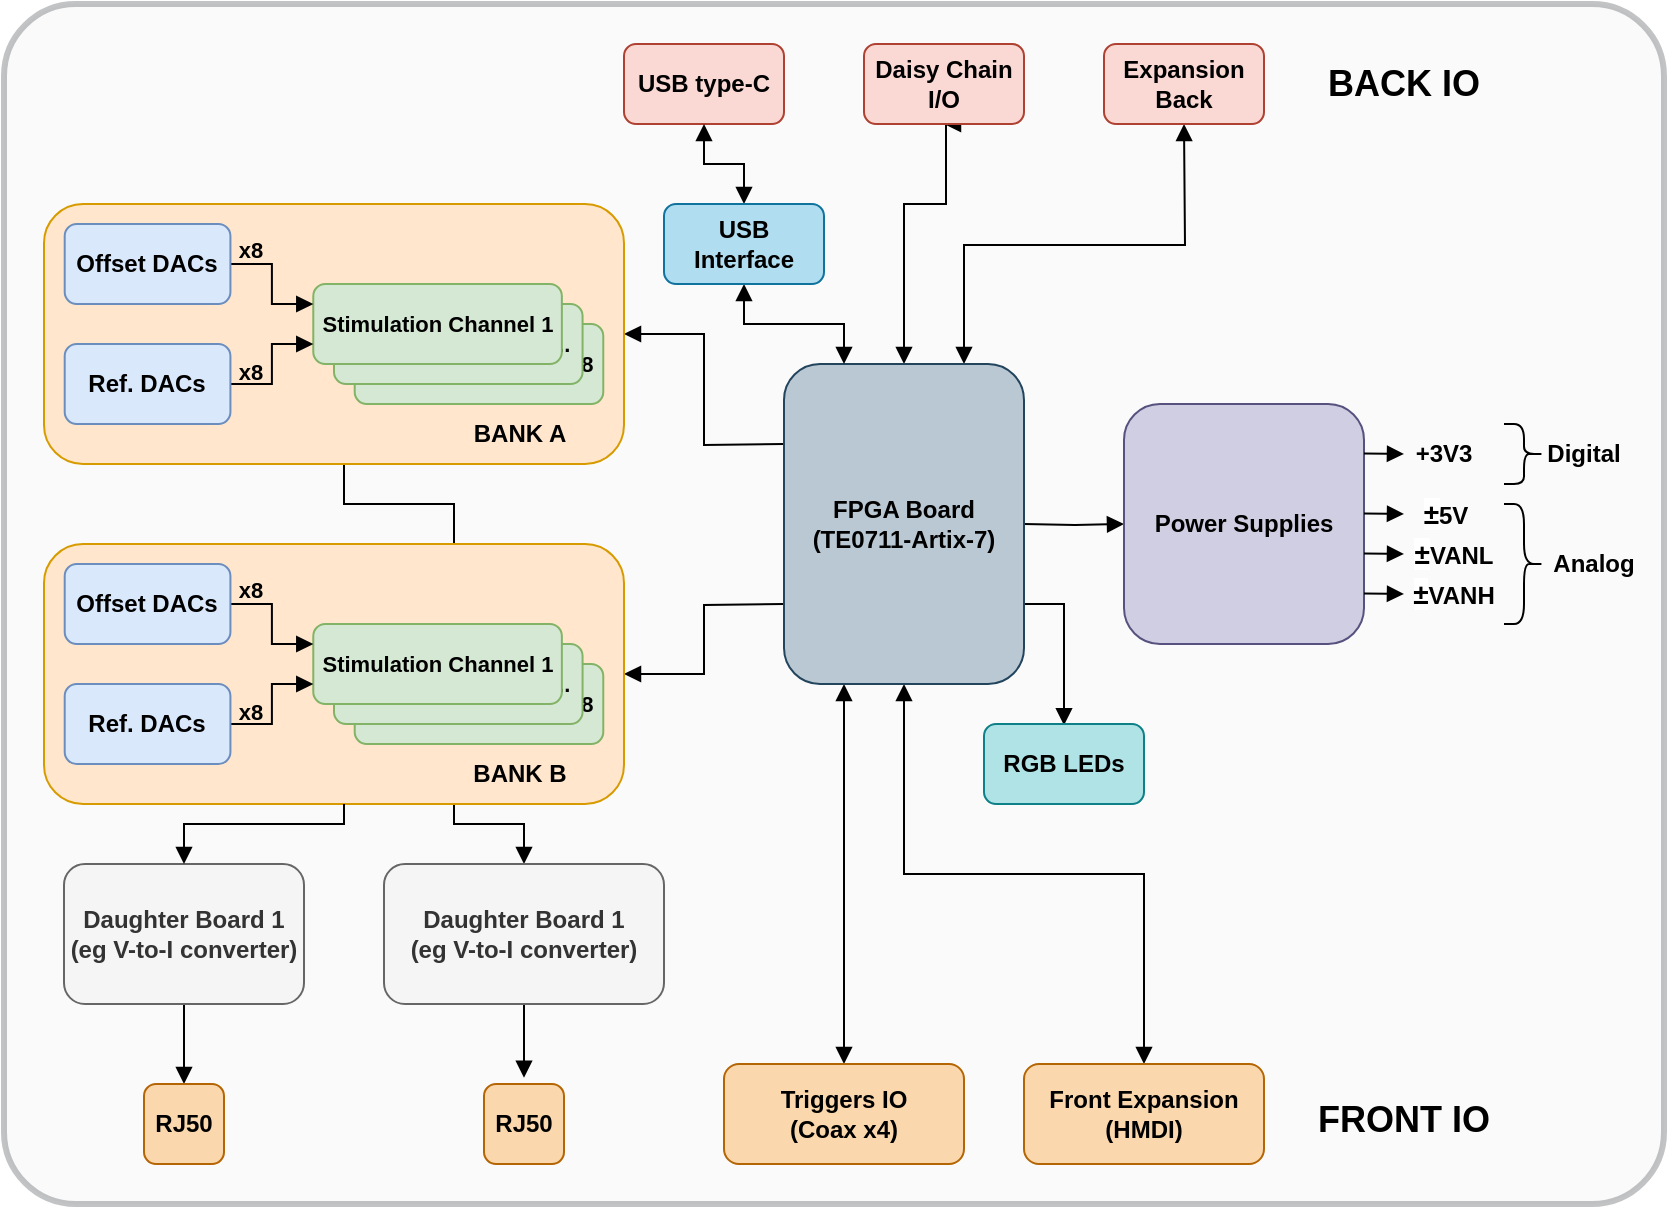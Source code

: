 <mxfile version="24.5.3" type="device" pages="5">
  <diagram name="main" id="MPC9-Ldg5Cd0byUVH7-v">
    <mxGraphModel dx="1340" dy="876" grid="0" gridSize="10" guides="1" tooltips="1" connect="1" arrows="1" fold="1" page="1" pageScale="1" pageWidth="1169" pageHeight="1654" math="0" shadow="0">
      <root>
        <mxCell id="0" />
        <mxCell id="1" parent="0" />
        <mxCell id="_FqJr858rzNhprBOu2zm-37" value="" style="rounded=1;whiteSpace=wrap;html=1;arcSize=6;strokeWidth=3;fillColor=#eeeeee;strokeColor=#36393d;opacity=30;" vertex="1" parent="1">
          <mxGeometry x="50" y="180" width="830" height="600" as="geometry" />
        </mxCell>
        <mxCell id="_FqJr858rzNhprBOu2zm-4" style="edgeStyle=orthogonalEdgeStyle;rounded=0;orthogonalLoop=1;jettySize=auto;html=1;entryX=0.5;entryY=0;entryDx=0;entryDy=0;endArrow=block;endFill=1;fontStyle=1" edge="1" parent="1" source="Rsaf6nxSCyi9oci43reU-13" target="Rsaf6nxSCyi9oci43reU-32">
          <mxGeometry relative="1" as="geometry">
            <Array as="points">
              <mxPoint x="220" y="430" />
              <mxPoint x="275" y="430" />
              <mxPoint x="275" y="590" />
              <mxPoint x="310" y="590" />
            </Array>
          </mxGeometry>
        </mxCell>
        <mxCell id="_FqJr858rzNhprBOu2zm-10" style="edgeStyle=orthogonalEdgeStyle;rounded=0;orthogonalLoop=1;jettySize=auto;html=1;exitX=0;exitY=0.25;exitDx=0;exitDy=0;entryX=1;entryY=0.5;entryDx=0;entryDy=0;endArrow=block;endFill=1;fontStyle=1" edge="1" parent="1" target="Rsaf6nxSCyi9oci43reU-13">
          <mxGeometry relative="1" as="geometry">
            <mxPoint x="440" y="400" as="sourcePoint" />
          </mxGeometry>
        </mxCell>
        <mxCell id="_FqJr858rzNhprBOu2zm-11" style="edgeStyle=orthogonalEdgeStyle;rounded=0;orthogonalLoop=1;jettySize=auto;html=1;exitX=0;exitY=0.75;exitDx=0;exitDy=0;entryX=1;entryY=0.5;entryDx=0;entryDy=0;endArrow=block;endFill=1;fontStyle=1" edge="1" parent="1" target="Rsaf6nxSCyi9oci43reU-20">
          <mxGeometry relative="1" as="geometry">
            <mxPoint x="440" y="480" as="sourcePoint" />
          </mxGeometry>
        </mxCell>
        <mxCell id="_FqJr858rzNhprBOu2zm-14" style="edgeStyle=orthogonalEdgeStyle;rounded=0;orthogonalLoop=1;jettySize=auto;html=1;endArrow=block;endFill=1;fontStyle=1" edge="1" parent="1" target="rVnvt82ckGpDK3CHVQux-3">
          <mxGeometry relative="1" as="geometry">
            <mxPoint x="560" y="440" as="sourcePoint" />
          </mxGeometry>
        </mxCell>
        <mxCell id="rVnvt82ckGpDK3CHVQux-3" value="Power Supplies" style="rounded=1;whiteSpace=wrap;html=1;fontStyle=1;fillColor=#d0cee2;strokeColor=#56517e;" vertex="1" parent="1">
          <mxGeometry x="610" y="380" width="120" height="120" as="geometry" />
        </mxCell>
        <mxCell id="rVnvt82ckGpDK3CHVQux-44" value="FRONT IO" style="text;html=1;align=center;verticalAlign=middle;whiteSpace=wrap;rounded=0;fontStyle=1;fontSize=18;" vertex="1" parent="1">
          <mxGeometry x="680" y="722.52" width="140" height="30" as="geometry" />
        </mxCell>
        <mxCell id="rVnvt82ckGpDK3CHVQux-53" value="BACK IO" style="text;html=1;align=center;verticalAlign=middle;whiteSpace=wrap;rounded=0;fontStyle=1;fontSize=18;" vertex="1" parent="1">
          <mxGeometry x="680" y="205" width="140" height="30" as="geometry" />
        </mxCell>
        <mxCell id="_FqJr858rzNhprBOu2zm-15" style="edgeStyle=orthogonalEdgeStyle;rounded=0;orthogonalLoop=1;jettySize=auto;html=1;entryX=1;entryY=0.75;entryDx=0;entryDy=0;endArrow=none;endFill=0;startArrow=block;startFill=1;fontStyle=1" edge="1" parent="1">
          <mxGeometry relative="1" as="geometry">
            <mxPoint x="580.0" y="540.63" as="sourcePoint" />
            <mxPoint x="560" y="480" as="targetPoint" />
            <Array as="points">
              <mxPoint x="580" y="480" />
            </Array>
          </mxGeometry>
        </mxCell>
        <mxCell id="Rsaf6nxSCyi9oci43reU-18" value="" style="group;fontStyle=1" vertex="1" connectable="0" parent="1">
          <mxGeometry x="70" y="280" width="290" height="130" as="geometry" />
        </mxCell>
        <mxCell id="Rsaf6nxSCyi9oci43reU-13" value="" style="rounded=1;whiteSpace=wrap;html=1;fillColor=#ffe6cc;strokeColor=#d79b00;fontStyle=1" vertex="1" parent="Rsaf6nxSCyi9oci43reU-18">
          <mxGeometry width="290" height="130" as="geometry" />
        </mxCell>
        <mxCell id="Rsaf6nxSCyi9oci43reU-3" value="Stimulation Channel 8" style="rounded=1;whiteSpace=wrap;html=1;fillColor=#d5e8d4;strokeColor=#82b366;fontStyle=1;fontSize=11;" vertex="1" parent="Rsaf6nxSCyi9oci43reU-18">
          <mxGeometry x="155.357" y="60" width="124.286" height="40" as="geometry" />
        </mxCell>
        <mxCell id="Rsaf6nxSCyi9oci43reU-2" value="Stimulation Chann. ..." style="rounded=1;whiteSpace=wrap;html=1;fillColor=#d5e8d4;strokeColor=#82b366;fontStyle=1;fontSize=11;" vertex="1" parent="Rsaf6nxSCyi9oci43reU-18">
          <mxGeometry x="145" y="50" width="124.286" height="40" as="geometry" />
        </mxCell>
        <mxCell id="rVnvt82ckGpDK3CHVQux-42" value="BANK A" style="text;html=1;align=center;verticalAlign=middle;whiteSpace=wrap;rounded=0;fontStyle=1" vertex="1" parent="Rsaf6nxSCyi9oci43reU-18">
          <mxGeometry x="207.143" y="100" width="62.143" height="30" as="geometry" />
        </mxCell>
        <mxCell id="Rsaf6nxSCyi9oci43reU-1" value="Stimulation Channel 1" style="rounded=1;whiteSpace=wrap;html=1;fillColor=#d5e8d4;strokeColor=#82b366;fontStyle=1;fontSize=11;" vertex="1" parent="Rsaf6nxSCyi9oci43reU-18">
          <mxGeometry x="134.643" y="40" width="124.286" height="40" as="geometry" />
        </mxCell>
        <mxCell id="Rsaf6nxSCyi9oci43reU-9" style="edgeStyle=orthogonalEdgeStyle;rounded=0;orthogonalLoop=1;jettySize=auto;html=1;entryX=0;entryY=0.25;entryDx=0;entryDy=0;endArrow=block;endFill=1;fontStyle=1" edge="1" parent="Rsaf6nxSCyi9oci43reU-18" source="Rsaf6nxSCyi9oci43reU-7" target="Rsaf6nxSCyi9oci43reU-1">
          <mxGeometry relative="1" as="geometry" />
        </mxCell>
        <mxCell id="Rsaf6nxSCyi9oci43reU-11" value="x8" style="edgeLabel;html=1;align=center;verticalAlign=middle;resizable=0;points=[];labelBackgroundColor=none;fontStyle=1" vertex="1" connectable="0" parent="Rsaf6nxSCyi9oci43reU-9">
          <mxGeometry x="-0.69" relative="1" as="geometry">
            <mxPoint y="-7" as="offset" />
          </mxGeometry>
        </mxCell>
        <mxCell id="Rsaf6nxSCyi9oci43reU-7" value="Offset DACs" style="rounded=1;whiteSpace=wrap;html=1;fillColor=#dae8fc;strokeColor=#6c8ebf;fontStyle=1" vertex="1" parent="Rsaf6nxSCyi9oci43reU-18">
          <mxGeometry x="10.357" y="10" width="82.857" height="40" as="geometry" />
        </mxCell>
        <mxCell id="Rsaf6nxSCyi9oci43reU-10" style="edgeStyle=orthogonalEdgeStyle;rounded=0;orthogonalLoop=1;jettySize=auto;html=1;entryX=0;entryY=0.75;entryDx=0;entryDy=0;endArrow=block;endFill=1;fontStyle=1" edge="1" parent="Rsaf6nxSCyi9oci43reU-18" source="Rsaf6nxSCyi9oci43reU-8" target="Rsaf6nxSCyi9oci43reU-1">
          <mxGeometry relative="1" as="geometry" />
        </mxCell>
        <mxCell id="Rsaf6nxSCyi9oci43reU-12" value="x8" style="edgeLabel;html=1;align=center;verticalAlign=middle;resizable=0;points=[];labelBackgroundColor=none;fontStyle=1" vertex="1" connectable="0" parent="Rsaf6nxSCyi9oci43reU-10">
          <mxGeometry x="-0.627" y="1" relative="1" as="geometry">
            <mxPoint x="-2" y="-5" as="offset" />
          </mxGeometry>
        </mxCell>
        <mxCell id="Rsaf6nxSCyi9oci43reU-8" value="Ref. DACs" style="rounded=1;whiteSpace=wrap;html=1;fillColor=#dae8fc;strokeColor=#6c8ebf;fontStyle=1" vertex="1" parent="Rsaf6nxSCyi9oci43reU-18">
          <mxGeometry x="10.357" y="70" width="82.857" height="40" as="geometry" />
        </mxCell>
        <mxCell id="Rsaf6nxSCyi9oci43reU-19" value="" style="group;fontStyle=1" vertex="1" connectable="0" parent="1">
          <mxGeometry x="70" y="450" width="290" height="130" as="geometry" />
        </mxCell>
        <mxCell id="Rsaf6nxSCyi9oci43reU-20" value="" style="rounded=1;whiteSpace=wrap;html=1;fillColor=#ffe6cc;strokeColor=#d79b00;fontStyle=1" vertex="1" parent="Rsaf6nxSCyi9oci43reU-19">
          <mxGeometry width="290" height="130" as="geometry" />
        </mxCell>
        <mxCell id="Rsaf6nxSCyi9oci43reU-21" value="Stimulation Channel 8" style="rounded=1;whiteSpace=wrap;html=1;fillColor=#d5e8d4;strokeColor=#82b366;fontStyle=1;fontSize=11;" vertex="1" parent="Rsaf6nxSCyi9oci43reU-19">
          <mxGeometry x="155.357" y="60" width="124.286" height="40" as="geometry" />
        </mxCell>
        <mxCell id="Rsaf6nxSCyi9oci43reU-22" value="Stimulation Chann. ..." style="rounded=1;whiteSpace=wrap;html=1;fillColor=#d5e8d4;strokeColor=#82b366;fontStyle=1;fontSize=11;" vertex="1" parent="Rsaf6nxSCyi9oci43reU-19">
          <mxGeometry x="145" y="50" width="124.286" height="40" as="geometry" />
        </mxCell>
        <mxCell id="Rsaf6nxSCyi9oci43reU-23" value="BANK B" style="text;html=1;align=center;verticalAlign=middle;whiteSpace=wrap;rounded=0;fontStyle=1" vertex="1" parent="Rsaf6nxSCyi9oci43reU-19">
          <mxGeometry x="207.143" y="100" width="62.143" height="30" as="geometry" />
        </mxCell>
        <mxCell id="Rsaf6nxSCyi9oci43reU-24" value="Stimulation Channel 1" style="rounded=1;whiteSpace=wrap;html=1;fillColor=#d5e8d4;strokeColor=#82b366;fontStyle=1;fontSize=11;" vertex="1" parent="Rsaf6nxSCyi9oci43reU-19">
          <mxGeometry x="134.643" y="40" width="124.286" height="40" as="geometry" />
        </mxCell>
        <mxCell id="Rsaf6nxSCyi9oci43reU-25" style="edgeStyle=orthogonalEdgeStyle;rounded=0;orthogonalLoop=1;jettySize=auto;html=1;entryX=0;entryY=0.25;entryDx=0;entryDy=0;endArrow=block;endFill=1;fontStyle=1" edge="1" parent="Rsaf6nxSCyi9oci43reU-19" source="Rsaf6nxSCyi9oci43reU-27" target="Rsaf6nxSCyi9oci43reU-24">
          <mxGeometry relative="1" as="geometry" />
        </mxCell>
        <mxCell id="Rsaf6nxSCyi9oci43reU-26" value="x8" style="edgeLabel;html=1;align=center;verticalAlign=middle;resizable=0;points=[];labelBackgroundColor=none;fontStyle=1" vertex="1" connectable="0" parent="Rsaf6nxSCyi9oci43reU-25">
          <mxGeometry x="-0.69" relative="1" as="geometry">
            <mxPoint y="-7" as="offset" />
          </mxGeometry>
        </mxCell>
        <mxCell id="Rsaf6nxSCyi9oci43reU-27" value="Offset DACs" style="rounded=1;whiteSpace=wrap;html=1;fillColor=#dae8fc;strokeColor=#6c8ebf;fontStyle=1" vertex="1" parent="Rsaf6nxSCyi9oci43reU-19">
          <mxGeometry x="10.357" y="10" width="82.857" height="40" as="geometry" />
        </mxCell>
        <mxCell id="Rsaf6nxSCyi9oci43reU-28" style="edgeStyle=orthogonalEdgeStyle;rounded=0;orthogonalLoop=1;jettySize=auto;html=1;entryX=0;entryY=0.75;entryDx=0;entryDy=0;endArrow=block;endFill=1;fontStyle=1" edge="1" parent="Rsaf6nxSCyi9oci43reU-19" source="Rsaf6nxSCyi9oci43reU-30" target="Rsaf6nxSCyi9oci43reU-24">
          <mxGeometry relative="1" as="geometry" />
        </mxCell>
        <mxCell id="Rsaf6nxSCyi9oci43reU-29" value="x8" style="edgeLabel;html=1;align=center;verticalAlign=middle;resizable=0;points=[];labelBackgroundColor=none;fontStyle=1" vertex="1" connectable="0" parent="Rsaf6nxSCyi9oci43reU-28">
          <mxGeometry x="-0.627" y="1" relative="1" as="geometry">
            <mxPoint x="-2" y="-5" as="offset" />
          </mxGeometry>
        </mxCell>
        <mxCell id="Rsaf6nxSCyi9oci43reU-30" value="Ref. DACs" style="rounded=1;whiteSpace=wrap;html=1;fillColor=#dae8fc;strokeColor=#6c8ebf;fontStyle=1" vertex="1" parent="Rsaf6nxSCyi9oci43reU-19">
          <mxGeometry x="10.357" y="70" width="82.857" height="40" as="geometry" />
        </mxCell>
        <mxCell id="_FqJr858rzNhprBOu2zm-3" style="edgeStyle=orthogonalEdgeStyle;rounded=0;orthogonalLoop=1;jettySize=auto;html=1;entryX=0.5;entryY=0;entryDx=0;entryDy=0;endArrow=block;endFill=1;fontStyle=1" edge="1" parent="1" source="Rsaf6nxSCyi9oci43reU-32">
          <mxGeometry relative="1" as="geometry">
            <mxPoint x="310" y="716.89" as="targetPoint" />
          </mxGeometry>
        </mxCell>
        <mxCell id="Rsaf6nxSCyi9oci43reU-32" value="Daughter Board 1&lt;div&gt;(eg V-to-I converter)&lt;/div&gt;" style="rounded=1;whiteSpace=wrap;html=1;fillColor=#f5f5f5;fontColor=#333333;strokeColor=#666666;fontStyle=1" vertex="1" parent="1">
          <mxGeometry x="240" y="610" width="140" height="70" as="geometry" />
        </mxCell>
        <mxCell id="_FqJr858rzNhprBOu2zm-1" style="edgeStyle=orthogonalEdgeStyle;rounded=0;orthogonalLoop=1;jettySize=auto;html=1;endArrow=block;endFill=1;fontStyle=1" edge="1" parent="1" source="Rsaf6nxSCyi9oci43reU-34">
          <mxGeometry relative="1" as="geometry">
            <mxPoint x="140" y="720.0" as="targetPoint" />
          </mxGeometry>
        </mxCell>
        <mxCell id="Rsaf6nxSCyi9oci43reU-34" value="Daughter Board 1&lt;div&gt;(eg V-to-I converter)&lt;/div&gt;" style="rounded=1;whiteSpace=wrap;html=1;fillColor=#f5f5f5;fontColor=#333333;strokeColor=#666666;fontStyle=1" vertex="1" parent="1">
          <mxGeometry x="80" y="610" width="120" height="70" as="geometry" />
        </mxCell>
        <mxCell id="_FqJr858rzNhprBOu2zm-2" style="edgeStyle=orthogonalEdgeStyle;rounded=0;orthogonalLoop=1;jettySize=auto;html=1;endArrow=block;endFill=1;fontStyle=1" edge="1" parent="1" source="Rsaf6nxSCyi9oci43reU-20" target="Rsaf6nxSCyi9oci43reU-34">
          <mxGeometry relative="1" as="geometry">
            <Array as="points">
              <mxPoint x="220" y="590" />
              <mxPoint x="140" y="590" />
            </Array>
          </mxGeometry>
        </mxCell>
        <mxCell id="_FqJr858rzNhprBOu2zm-29" style="edgeStyle=orthogonalEdgeStyle;rounded=0;orthogonalLoop=1;jettySize=auto;html=1;endArrow=block;endFill=1;startArrow=block;startFill=1;fontStyle=1" edge="1" parent="1" target="_FqJr858rzNhprBOu2zm-22">
          <mxGeometry relative="1" as="geometry">
            <mxPoint x="520.0" y="240" as="sourcePoint" />
            <Array as="points">
              <mxPoint x="521" y="240" />
              <mxPoint x="521" y="280" />
              <mxPoint x="500" y="280" />
            </Array>
          </mxGeometry>
        </mxCell>
        <mxCell id="rVnvt82ckGpDK3CHVQux-7" value="" style="endArrow=block;html=1;rounded=0;endFill=1;fontStyle=1" edge="1" parent="1">
          <mxGeometry width="50" height="50" relative="1" as="geometry">
            <mxPoint x="730" y="404.71" as="sourcePoint" />
            <mxPoint x="750" y="405" as="targetPoint" />
          </mxGeometry>
        </mxCell>
        <mxCell id="rVnvt82ckGpDK3CHVQux-9" value="+3V3" style="text;html=1;align=center;verticalAlign=middle;whiteSpace=wrap;rounded=0;fontStyle=1" vertex="1" parent="1">
          <mxGeometry x="750" y="390" width="40" height="30" as="geometry" />
        </mxCell>
        <mxCell id="rVnvt82ckGpDK3CHVQux-13" value="" style="endArrow=block;html=1;rounded=0;endFill=1;fontStyle=1" edge="1" parent="1">
          <mxGeometry width="50" height="50" relative="1" as="geometry">
            <mxPoint x="730" y="434.71" as="sourcePoint" />
            <mxPoint x="750" y="435" as="targetPoint" />
          </mxGeometry>
        </mxCell>
        <mxCell id="rVnvt82ckGpDK3CHVQux-14" value="&lt;span style=&quot;font-family: Arial, sans-serif; font-size: 14px; text-align: start; background-color: rgb(255, 255, 255);&quot;&gt;±&lt;/span&gt;5V" style="text;html=1;align=center;verticalAlign=middle;whiteSpace=wrap;rounded=0;fontColor=default;fontStyle=1" vertex="1" parent="1">
          <mxGeometry x="750" y="420" width="41.57" height="30" as="geometry" />
        </mxCell>
        <mxCell id="rVnvt82ckGpDK3CHVQux-15" value="" style="endArrow=block;html=1;rounded=0;endFill=1;fontStyle=1" edge="1" parent="1">
          <mxGeometry width="50" height="50" relative="1" as="geometry">
            <mxPoint x="730" y="454.71" as="sourcePoint" />
            <mxPoint x="750" y="455" as="targetPoint" />
          </mxGeometry>
        </mxCell>
        <mxCell id="rVnvt82ckGpDK3CHVQux-16" value="&lt;span style=&quot;font-family: Arial, sans-serif; font-size: 14px; text-align: start; background-color: rgb(255, 255, 255);&quot;&gt;±&lt;/span&gt;VANL" style="text;html=1;align=center;verticalAlign=middle;whiteSpace=wrap;rounded=0;fontColor=default;fontStyle=1" vertex="1" parent="1">
          <mxGeometry x="750" y="440" width="50" height="30" as="geometry" />
        </mxCell>
        <mxCell id="rVnvt82ckGpDK3CHVQux-17" value="" style="endArrow=block;html=1;rounded=0;endFill=1;fontStyle=1" edge="1" parent="1">
          <mxGeometry width="50" height="50" relative="1" as="geometry">
            <mxPoint x="730" y="474.71" as="sourcePoint" />
            <mxPoint x="750" y="475" as="targetPoint" />
          </mxGeometry>
        </mxCell>
        <mxCell id="rVnvt82ckGpDK3CHVQux-18" value="&lt;span style=&quot;font-family: Arial, sans-serif; font-size: 14px; text-align: start; background-color: rgb(255, 255, 255);&quot;&gt;±&lt;/span&gt;VANH" style="text;html=1;align=center;verticalAlign=middle;whiteSpace=wrap;rounded=0;fontColor=default;fontStyle=1" vertex="1" parent="1">
          <mxGeometry x="750" y="460" width="50" height="30" as="geometry" />
        </mxCell>
        <mxCell id="rVnvt82ckGpDK3CHVQux-19" value="" style="shape=curlyBracket;whiteSpace=wrap;html=1;rounded=1;flipH=1;labelPosition=right;verticalLabelPosition=middle;align=left;verticalAlign=middle;fontStyle=1" vertex="1" parent="1">
          <mxGeometry x="800" y="430" width="20" height="60" as="geometry" />
        </mxCell>
        <mxCell id="rVnvt82ckGpDK3CHVQux-20" value="" style="shape=curlyBracket;whiteSpace=wrap;html=1;rounded=1;flipH=1;labelPosition=right;verticalLabelPosition=middle;align=left;verticalAlign=middle;fontStyle=1" vertex="1" parent="1">
          <mxGeometry x="800" y="390" width="20" height="30" as="geometry" />
        </mxCell>
        <mxCell id="rVnvt82ckGpDK3CHVQux-21" value="Digital" style="text;html=1;align=center;verticalAlign=middle;whiteSpace=wrap;rounded=0;fontStyle=1" vertex="1" parent="1">
          <mxGeometry x="810" y="390" width="60" height="30" as="geometry" />
        </mxCell>
        <mxCell id="rVnvt82ckGpDK3CHVQux-22" value="Analog" style="text;html=1;align=center;verticalAlign=middle;whiteSpace=wrap;rounded=0;fontStyle=1" vertex="1" parent="1">
          <mxGeometry x="820" y="445" width="50" height="30" as="geometry" />
        </mxCell>
        <mxCell id="_FqJr858rzNhprBOu2zm-20" value="RJ50" style="rounded=1;whiteSpace=wrap;html=1;fillColor=#fad7ac;strokeColor=#b46504;fontStyle=1" vertex="1" parent="1">
          <mxGeometry x="120" y="720" width="40" height="40" as="geometry" />
        </mxCell>
        <mxCell id="_FqJr858rzNhprBOu2zm-21" value="RJ50" style="rounded=1;whiteSpace=wrap;html=1;fillColor=#fad7ac;strokeColor=#b46504;fontStyle=1" vertex="1" parent="1">
          <mxGeometry x="290" y="720" width="40" height="40" as="geometry" />
        </mxCell>
        <mxCell id="_FqJr858rzNhprBOu2zm-25" style="edgeStyle=orthogonalEdgeStyle;rounded=0;orthogonalLoop=1;jettySize=auto;html=1;exitX=0.25;exitY=1;exitDx=0;exitDy=0;endArrow=block;endFill=1;startArrow=block;startFill=1;fontStyle=1" edge="1" parent="1" source="_FqJr858rzNhprBOu2zm-22" target="_FqJr858rzNhprBOu2zm-23">
          <mxGeometry relative="1" as="geometry" />
        </mxCell>
        <mxCell id="_FqJr858rzNhprBOu2zm-26" style="edgeStyle=orthogonalEdgeStyle;rounded=0;orthogonalLoop=1;jettySize=auto;html=1;exitX=0.5;exitY=1;exitDx=0;exitDy=0;endArrow=block;endFill=1;startArrow=block;startFill=1;fontStyle=1" edge="1" parent="1" source="_FqJr858rzNhprBOu2zm-22" target="_FqJr858rzNhprBOu2zm-24">
          <mxGeometry relative="1" as="geometry" />
        </mxCell>
        <mxCell id="_FqJr858rzNhprBOu2zm-30" style="edgeStyle=orthogonalEdgeStyle;rounded=0;orthogonalLoop=1;jettySize=auto;html=1;exitX=0.75;exitY=0;exitDx=0;exitDy=0;entryX=0.5;entryY=1;entryDx=0;entryDy=0;endArrow=block;endFill=1;startArrow=block;startFill=1;fontStyle=1" edge="1" parent="1" source="_FqJr858rzNhprBOu2zm-22">
          <mxGeometry relative="1" as="geometry">
            <mxPoint x="640" y="240" as="targetPoint" />
          </mxGeometry>
        </mxCell>
        <mxCell id="_FqJr858rzNhprBOu2zm-22" value="FPGA Board&lt;div&gt;(TE0711-Artix-7)&lt;/div&gt;" style="rounded=1;whiteSpace=wrap;html=1;fillColor=#bac8d3;strokeColor=#23445d;fontStyle=1" vertex="1" parent="1">
          <mxGeometry x="440" y="360" width="120" height="160" as="geometry" />
        </mxCell>
        <mxCell id="_FqJr858rzNhprBOu2zm-23" value="Triggers IO&lt;div&gt;(Coax x4)&lt;/div&gt;" style="rounded=1;whiteSpace=wrap;html=1;fontStyle=1;fillColor=#fad7ac;strokeColor=#b46504;" vertex="1" parent="1">
          <mxGeometry x="410" y="710" width="120" height="50" as="geometry" />
        </mxCell>
        <mxCell id="_FqJr858rzNhprBOu2zm-24" value="Front Expansion&lt;div&gt;(HMDI)&lt;/div&gt;" style="rounded=1;whiteSpace=wrap;html=1;fontStyle=1;fillColor=#fad7ac;strokeColor=#b46504;" vertex="1" parent="1">
          <mxGeometry x="560" y="710" width="120" height="50" as="geometry" />
        </mxCell>
        <mxCell id="_FqJr858rzNhprBOu2zm-27" value="RGB LEDs" style="rounded=1;whiteSpace=wrap;html=1;fontStyle=1;fillColor=#b0e3e6;strokeColor=#0e8088;" vertex="1" parent="1">
          <mxGeometry x="540" y="540" width="80" height="40" as="geometry" />
        </mxCell>
        <mxCell id="_FqJr858rzNhprBOu2zm-31" value="USB type-C" style="rounded=1;whiteSpace=wrap;html=1;fontStyle=1;fillColor=#fad9d5;strokeColor=#ae4132;" vertex="1" parent="1">
          <mxGeometry x="360" y="200" width="80" height="40" as="geometry" />
        </mxCell>
        <mxCell id="_FqJr858rzNhprBOu2zm-32" value="Daisy Chain I/O" style="rounded=1;whiteSpace=wrap;html=1;fontStyle=1;fillColor=#fad9d5;strokeColor=#ae4132;" vertex="1" parent="1">
          <mxGeometry x="480" y="200" width="80" height="40" as="geometry" />
        </mxCell>
        <mxCell id="_FqJr858rzNhprBOu2zm-33" value="Expansion Back" style="rounded=1;whiteSpace=wrap;html=1;fontStyle=1;fillColor=#fad9d5;strokeColor=#ae4132;" vertex="1" parent="1">
          <mxGeometry x="600" y="200" width="80" height="40" as="geometry" />
        </mxCell>
        <mxCell id="_FqJr858rzNhprBOu2zm-35" style="edgeStyle=orthogonalEdgeStyle;rounded=0;orthogonalLoop=1;jettySize=auto;html=1;exitX=0.5;exitY=0;exitDx=0;exitDy=0;entryX=0.5;entryY=1;entryDx=0;entryDy=0;startArrow=block;startFill=1;endArrow=block;endFill=1;" edge="1" parent="1" source="_FqJr858rzNhprBOu2zm-34" target="_FqJr858rzNhprBOu2zm-31">
          <mxGeometry relative="1" as="geometry" />
        </mxCell>
        <mxCell id="_FqJr858rzNhprBOu2zm-36" style="edgeStyle=orthogonalEdgeStyle;rounded=0;orthogonalLoop=1;jettySize=auto;html=1;exitX=0.5;exitY=1;exitDx=0;exitDy=0;entryX=0.25;entryY=0;entryDx=0;entryDy=0;endArrow=block;endFill=1;startArrow=block;startFill=1;" edge="1" parent="1" source="_FqJr858rzNhprBOu2zm-34" target="_FqJr858rzNhprBOu2zm-22">
          <mxGeometry relative="1" as="geometry" />
        </mxCell>
        <mxCell id="_FqJr858rzNhprBOu2zm-34" value="USB Interface" style="rounded=1;whiteSpace=wrap;html=1;fontStyle=1;fillColor=#b1ddf0;strokeColor=#10739e;" vertex="1" parent="1">
          <mxGeometry x="380" y="280" width="80" height="40" as="geometry" />
        </mxCell>
      </root>
    </mxGraphModel>
  </diagram>
  <diagram id="bvSpW4fPtMg1vjA9x8vG" name="USB">
    <mxGraphModel dx="1563" dy="1022" grid="1" gridSize="10" guides="1" tooltips="1" connect="1" arrows="1" fold="1" page="1" pageScale="1" pageWidth="827" pageHeight="1169" math="0" shadow="0">
      <root>
        <mxCell id="0" />
        <mxCell id="1" parent="0" />
        <mxCell id="X32n4MvIs4LFZPe6Lfmt-56" value="" style="rounded=1;whiteSpace=wrap;html=1;" vertex="1" parent="1">
          <mxGeometry x="200" y="210" width="680" height="520" as="geometry" />
        </mxCell>
        <mxCell id="X32n4MvIs4LFZPe6Lfmt-1" value="USB3 Controller&lt;div&gt;FT601Q-B&lt;br&gt;&lt;/div&gt;" style="rounded=1;whiteSpace=wrap;html=1;" vertex="1" parent="1">
          <mxGeometry x="645" y="490" width="160" height="160" as="geometry" />
        </mxCell>
        <mxCell id="X32n4MvIs4LFZPe6Lfmt-2" value="" style="shape=flexArrow;endArrow=classic;startArrow=classic;html=1;rounded=0;exitX=1;exitY=0.5;exitDx=0;exitDy=0;" edge="1" parent="1">
          <mxGeometry width="100" height="100" relative="1" as="geometry">
            <mxPoint x="810" y="530" as="sourcePoint" />
            <mxPoint x="930" y="530" as="targetPoint" />
          </mxGeometry>
        </mxCell>
        <mxCell id="X32n4MvIs4LFZPe6Lfmt-4" value="D0..15" style="edgeLabel;html=1;align=center;verticalAlign=middle;resizable=0;points=[];" vertex="1" connectable="0" parent="X32n4MvIs4LFZPe6Lfmt-2">
          <mxGeometry x="-0.183" y="-2" relative="1" as="geometry">
            <mxPoint as="offset" />
          </mxGeometry>
        </mxCell>
        <mxCell id="X32n4MvIs4LFZPe6Lfmt-7" value="&lt;span style=&quot;color: rgb(0, 0, 0); font-family: Helvetica; font-size: 12px; font-style: normal; font-variant-ligatures: normal; font-variant-caps: normal; font-weight: 400; letter-spacing: normal; orphans: 2; text-align: left; text-indent: 0px; text-transform: none; widows: 2; word-spacing: 0px; -webkit-text-stroke-width: 0px; white-space: normal; background-color: rgb(251, 251, 251); text-decoration-thickness: initial; text-decoration-style: initial; text-decoration-color: initial; display: inline !important; float: none;&quot;&gt;RST_N&lt;/span&gt;&lt;br style=&quot;forced-color-adjust: none; padding: 0px; margin: 0px; color: rgb(0, 0, 0); font-family: Helvetica; font-size: 12px; font-style: normal; font-variant-ligatures: normal; font-variant-caps: normal; font-weight: 400; letter-spacing: normal; orphans: 2; text-align: left; text-indent: 0px; text-transform: none; widows: 2; word-spacing: 0px; -webkit-text-stroke-width: 0px; white-space: normal; background-color: rgb(251, 251, 251); text-decoration-thickness: initial; text-decoration-style: initial; text-decoration-color: initial;&quot;&gt;&lt;span style=&quot;color: rgb(0, 0, 0); font-family: Helvetica; font-size: 12px; font-style: normal; font-variant-ligatures: normal; font-variant-caps: normal; font-weight: 400; letter-spacing: normal; orphans: 2; text-align: left; text-indent: 0px; text-transform: none; widows: 2; word-spacing: 0px; -webkit-text-stroke-width: 0px; white-space: normal; background-color: rgb(251, 251, 251); text-decoration-thickness: initial; text-decoration-style: initial; text-decoration-color: initial; display: inline !important; float: none;&quot;&gt;TXE_N&lt;/span&gt;&lt;br style=&quot;forced-color-adjust: none; padding: 0px; margin: 0px; color: rgb(0, 0, 0); font-family: Helvetica; font-size: 12px; font-style: normal; font-variant-ligatures: normal; font-variant-caps: normal; font-weight: 400; letter-spacing: normal; orphans: 2; text-align: left; text-indent: 0px; text-transform: none; widows: 2; word-spacing: 0px; -webkit-text-stroke-width: 0px; white-space: normal; background-color: rgb(251, 251, 251); text-decoration-thickness: initial; text-decoration-style: initial; text-decoration-color: initial;&quot;&gt;&lt;span style=&quot;color: rgb(0, 0, 0); font-family: Helvetica; font-size: 12px; font-style: normal; font-variant-ligatures: normal; font-variant-caps: normal; font-weight: 400; letter-spacing: normal; orphans: 2; text-align: left; text-indent: 0px; text-transform: none; widows: 2; word-spacing: 0px; -webkit-text-stroke-width: 0px; white-space: normal; background-color: rgb(251, 251, 251); text-decoration-thickness: initial; text-decoration-style: initial; text-decoration-color: initial; display: inline !important; float: none;&quot;&gt;WKP_N&lt;/span&gt;&lt;br style=&quot;forced-color-adjust: none; padding: 0px; margin: 0px; color: rgb(0, 0, 0); font-family: Helvetica; font-size: 12px; font-style: normal; font-variant-ligatures: normal; font-variant-caps: normal; font-weight: 400; letter-spacing: normal; orphans: 2; text-align: left; text-indent: 0px; text-transform: none; widows: 2; word-spacing: 0px; -webkit-text-stroke-width: 0px; white-space: normal; background-color: rgb(251, 251, 251); text-decoration-thickness: initial; text-decoration-style: initial; text-decoration-color: initial;&quot;&gt;&lt;span style=&quot;color: rgb(0, 0, 0); font-family: Helvetica; font-size: 12px; font-style: normal; font-variant-ligatures: normal; font-variant-caps: normal; font-weight: 400; letter-spacing: normal; orphans: 2; text-align: left; text-indent: 0px; text-transform: none; widows: 2; word-spacing: 0px; -webkit-text-stroke-width: 0px; white-space: normal; background-color: rgb(251, 251, 251); text-decoration-thickness: initial; text-decoration-style: initial; text-decoration-color: initial; display: inline !important; float: none;&quot;&gt;WR_N&lt;/span&gt;&lt;br style=&quot;forced-color-adjust: none; padding: 0px; margin: 0px; color: rgb(0, 0, 0); font-family: Helvetica; font-size: 12px; font-style: normal; font-variant-ligatures: normal; font-variant-caps: normal; font-weight: 400; letter-spacing: normal; orphans: 2; text-align: left; text-indent: 0px; text-transform: none; widows: 2; word-spacing: 0px; -webkit-text-stroke-width: 0px; white-space: normal; background-color: rgb(251, 251, 251); text-decoration-thickness: initial; text-decoration-style: initial; text-decoration-color: initial;&quot;&gt;&lt;span style=&quot;color: rgb(0, 0, 0); font-family: Helvetica; font-size: 12px; font-style: normal; font-variant-ligatures: normal; font-variant-caps: normal; font-weight: 400; letter-spacing: normal; orphans: 2; text-align: left; text-indent: 0px; text-transform: none; widows: 2; word-spacing: 0px; -webkit-text-stroke-width: 0px; white-space: normal; background-color: rgb(251, 251, 251); text-decoration-thickness: initial; text-decoration-style: initial; text-decoration-color: initial; display: inline !important; float: none;&quot;&gt;OE_N&lt;/span&gt;&lt;br style=&quot;forced-color-adjust: none; padding: 0px; margin: 0px; color: rgb(0, 0, 0); font-family: Helvetica; font-size: 12px; font-style: normal; font-variant-ligatures: normal; font-variant-caps: normal; font-weight: 400; letter-spacing: normal; orphans: 2; text-align: left; text-indent: 0px; text-transform: none; widows: 2; word-spacing: 0px; -webkit-text-stroke-width: 0px; white-space: normal; background-color: rgb(251, 251, 251); text-decoration-thickness: initial; text-decoration-style: initial; text-decoration-color: initial;&quot;&gt;&lt;span style=&quot;color: rgb(0, 0, 0); font-family: Helvetica; font-size: 12px; font-style: normal; font-variant-ligatures: normal; font-variant-caps: normal; font-weight: 400; letter-spacing: normal; orphans: 2; text-align: left; text-indent: 0px; text-transform: none; widows: 2; word-spacing: 0px; -webkit-text-stroke-width: 0px; white-space: normal; background-color: rgb(251, 251, 251); text-decoration-thickness: initial; text-decoration-style: initial; text-decoration-color: initial; display: inline !important; float: none;&quot;&gt;RD_N&lt;/span&gt;&lt;br style=&quot;forced-color-adjust: none; padding: 0px; margin: 0px; color: rgb(0, 0, 0); font-family: Helvetica; font-size: 12px; font-style: normal; font-variant-ligatures: normal; font-variant-caps: normal; font-weight: 400; letter-spacing: normal; orphans: 2; text-align: left; text-indent: 0px; text-transform: none; widows: 2; word-spacing: 0px; -webkit-text-stroke-width: 0px; white-space: normal; background-color: rgb(251, 251, 251); text-decoration-thickness: initial; text-decoration-style: initial; text-decoration-color: initial;&quot;&gt;&lt;span style=&quot;color: rgb(0, 0, 0); font-family: Helvetica; font-size: 12px; font-style: normal; font-variant-ligatures: normal; font-variant-caps: normal; font-weight: 400; letter-spacing: normal; orphans: 2; text-align: left; text-indent: 0px; text-transform: none; widows: 2; word-spacing: 0px; -webkit-text-stroke-width: 0px; white-space: normal; background-color: rgb(251, 251, 251); text-decoration-thickness: initial; text-decoration-style: initial; text-decoration-color: initial; display: inline !important; float: none;&quot;&gt;RXF_N&lt;/span&gt;&lt;div&gt;&lt;span style=&quot;color: rgb(0, 0, 0); font-family: Helvetica; font-size: 12px; font-style: normal; font-variant-ligatures: normal; font-variant-caps: normal; font-weight: 400; letter-spacing: normal; orphans: 2; text-align: left; text-indent: 0px; text-transform: none; widows: 2; word-spacing: 0px; -webkit-text-stroke-width: 0px; white-space: normal; background-color: rgb(251, 251, 251); text-decoration-thickness: initial; text-decoration-style: initial; text-decoration-color: initial; display: inline !important; float: none;&quot;&gt;BE0&lt;/span&gt;&lt;/div&gt;&lt;div&gt;&lt;span style=&quot;color: rgb(0, 0, 0); font-family: Helvetica; font-size: 12px; font-style: normal; font-variant-ligatures: normal; font-variant-caps: normal; font-weight: 400; letter-spacing: normal; orphans: 2; text-align: left; text-indent: 0px; text-transform: none; widows: 2; word-spacing: 0px; -webkit-text-stroke-width: 0px; white-space: normal; background-color: rgb(251, 251, 251); text-decoration-thickness: initial; text-decoration-style: initial; text-decoration-color: initial; display: inline !important; float: none;&quot;&gt;BE1&lt;/span&gt;&lt;/div&gt;&lt;div&gt;&lt;span style=&quot;color: rgb(0, 0, 0); font-family: Helvetica; font-size: 12px; font-style: normal; font-variant-ligatures: normal; font-variant-caps: normal; font-weight: 400; letter-spacing: normal; orphans: 2; text-align: left; text-indent: 0px; text-transform: none; widows: 2; word-spacing: 0px; -webkit-text-stroke-width: 0px; white-space: normal; background-color: rgb(251, 251, 251); text-decoration-thickness: initial; text-decoration-style: initial; text-decoration-color: initial; display: inline !important; float: none;&quot;&gt;CLK&lt;/span&gt;&lt;/div&gt;" style="text;whiteSpace=wrap;html=1;" vertex="1" parent="1">
          <mxGeometry x="827" y="560" width="80" height="120" as="geometry" />
        </mxCell>
        <mxCell id="X32n4MvIs4LFZPe6Lfmt-8" value="Dn" style="text;whiteSpace=wrap;html=1;" vertex="1" parent="1">
          <mxGeometry x="930" y="520" width="30" height="20" as="geometry" />
        </mxCell>
        <mxCell id="X32n4MvIs4LFZPe6Lfmt-10" value="USB TYPE-C Connector&lt;div&gt;ref ??&lt;/div&gt;" style="rounded=1;whiteSpace=wrap;html=1;" vertex="1" parent="1">
          <mxGeometry x="220" y="450" width="160" height="160" as="geometry" />
        </mxCell>
        <mxCell id="X32n4MvIs4LFZPe6Lfmt-14" value="DP/DN" style="edgeStyle=orthogonalEdgeStyle;rounded=0;orthogonalLoop=1;jettySize=auto;html=1;entryX=1;entryY=0.25;entryDx=0;entryDy=0;startArrow=blockThin;startFill=1;endArrow=blockThin;endFill=1;" edge="1" parent="1" source="X32n4MvIs4LFZPe6Lfmt-11" target="X32n4MvIs4LFZPe6Lfmt-10">
          <mxGeometry relative="1" as="geometry">
            <mxPoint as="offset" />
          </mxGeometry>
        </mxCell>
        <mxCell id="X32n4MvIs4LFZPe6Lfmt-49" style="edgeStyle=orthogonalEdgeStyle;rounded=0;orthogonalLoop=1;jettySize=auto;html=1;entryX=0.5;entryY=1;entryDx=0;entryDy=0;" edge="1" parent="1" source="X32n4MvIs4LFZPe6Lfmt-11" target="X32n4MvIs4LFZPe6Lfmt-23">
          <mxGeometry relative="1" as="geometry" />
        </mxCell>
        <mxCell id="X32n4MvIs4LFZPe6Lfmt-11" value="USB2 ESD&amp;nbsp;&lt;div&gt;ECMF02-2AMX6&lt;br&gt;&lt;/div&gt;" style="rounded=1;whiteSpace=wrap;html=1;rotation=0;" vertex="1" parent="1">
          <mxGeometry x="460" y="470" width="120" height="40" as="geometry" />
        </mxCell>
        <mxCell id="X32n4MvIs4LFZPe6Lfmt-15" style="edgeStyle=orthogonalEdgeStyle;rounded=0;orthogonalLoop=1;jettySize=auto;html=1;entryX=1;entryY=0.75;entryDx=0;entryDy=0;startArrow=blockThin;startFill=1;endArrow=blockThin;endFill=1;" edge="1" parent="1" source="X32n4MvIs4LFZPe6Lfmt-12" target="X32n4MvIs4LFZPe6Lfmt-10">
          <mxGeometry relative="1" as="geometry" />
        </mxCell>
        <mxCell id="X32n4MvIs4LFZPe6Lfmt-16" value="SSRX/TX" style="edgeLabel;html=1;align=center;verticalAlign=middle;resizable=0;points=[];" vertex="1" connectable="0" parent="X32n4MvIs4LFZPe6Lfmt-15">
          <mxGeometry x="0.25" relative="1" as="geometry">
            <mxPoint x="10" as="offset" />
          </mxGeometry>
        </mxCell>
        <mxCell id="X32n4MvIs4LFZPe6Lfmt-47" style="edgeStyle=orthogonalEdgeStyle;rounded=0;orthogonalLoop=1;jettySize=auto;html=1;" edge="1" parent="1" source="X32n4MvIs4LFZPe6Lfmt-12" target="X32n4MvIs4LFZPe6Lfmt-1">
          <mxGeometry relative="1" as="geometry" />
        </mxCell>
        <mxCell id="X32n4MvIs4LFZPe6Lfmt-12" value="USB3 ESD&amp;nbsp;&lt;div&gt;ECMF04-4HSWM10&lt;br&gt;&lt;/div&gt;" style="rounded=1;whiteSpace=wrap;html=1;" vertex="1" parent="1">
          <mxGeometry x="460" y="550" width="120" height="40" as="geometry" />
        </mxCell>
        <mxCell id="X32n4MvIs4LFZPe6Lfmt-23" value="&lt;div&gt;USB2 Bridge&lt;/div&gt;&lt;div&gt;(USB2422-I/MJ)&lt;/div&gt;" style="rounded=1;whiteSpace=wrap;html=1;" vertex="1" parent="1">
          <mxGeometry x="465" y="300" width="110" height="110" as="geometry" />
        </mxCell>
        <mxCell id="X32n4MvIs4LFZPe6Lfmt-28" value="DP1/DN1" style="edgeStyle=orthogonalEdgeStyle;rounded=0;orthogonalLoop=1;jettySize=auto;html=1;entryX=1;entryY=0.75;entryDx=0;entryDy=0;startArrow=blockThin;startFill=1;endArrow=blockThin;endFill=1;exitX=0;exitY=0.25;exitDx=0;exitDy=0;fontSize=7;" edge="1" parent="1" source="X32n4MvIs4LFZPe6Lfmt-1" target="X32n4MvIs4LFZPe6Lfmt-23">
          <mxGeometry x="0.77" relative="1" as="geometry">
            <mxPoint x="810" y="320" as="sourcePoint" />
            <mxPoint x="730" y="320" as="targetPoint" />
            <mxPoint as="offset" />
            <Array as="points">
              <mxPoint x="628" y="530" />
              <mxPoint x="628" y="382" />
            </Array>
          </mxGeometry>
        </mxCell>
        <mxCell id="X32n4MvIs4LFZPe6Lfmt-30" value="DP2/DN2" style="edgeStyle=orthogonalEdgeStyle;rounded=0;orthogonalLoop=1;jettySize=auto;html=1;entryX=1;entryY=0.25;entryDx=0;entryDy=0;startArrow=blockThin;startFill=1;endArrow=blockThin;endFill=1;exitX=0;exitY=0.25;exitDx=0;exitDy=0;fontSize=7;" edge="1" parent="1" source="X32n4MvIs4LFZPe6Lfmt-31" target="X32n4MvIs4LFZPe6Lfmt-23">
          <mxGeometry x="0.574" relative="1" as="geometry">
            <mxPoint x="810" y="280" as="sourcePoint" />
            <mxPoint x="730" y="280" as="targetPoint" />
            <mxPoint as="offset" />
            <Array as="points">
              <mxPoint x="630" y="280" />
              <mxPoint x="630" y="327" />
            </Array>
          </mxGeometry>
        </mxCell>
        <mxCell id="X32n4MvIs4LFZPe6Lfmt-31" value="&lt;div&gt;USB2 to UART/JTAG&lt;/div&gt;&lt;div&gt;(FT2232HQ)&lt;/div&gt;" style="rounded=1;whiteSpace=wrap;html=1;" vertex="1" parent="1">
          <mxGeometry x="645" y="240" width="160" height="160" as="geometry" />
        </mxCell>
        <mxCell id="X32n4MvIs4LFZPe6Lfmt-53" style="edgeStyle=orthogonalEdgeStyle;rounded=0;orthogonalLoop=1;jettySize=auto;html=1;entryX=0.5;entryY=1;entryDx=0;entryDy=0;startArrow=blockThin;startFill=1;endArrow=blockThin;endFill=1;" edge="1" parent="1" source="X32n4MvIs4LFZPe6Lfmt-38" target="X32n4MvIs4LFZPe6Lfmt-31">
          <mxGeometry relative="1" as="geometry" />
        </mxCell>
        <mxCell id="X32n4MvIs4LFZPe6Lfmt-54" value="SPI" style="edgeLabel;html=1;align=center;verticalAlign=middle;resizable=0;points=[];" vertex="1" connectable="0" parent="X32n4MvIs4LFZPe6Lfmt-53">
          <mxGeometry x="0.436" y="1" relative="1" as="geometry">
            <mxPoint as="offset" />
          </mxGeometry>
        </mxCell>
        <mxCell id="X32n4MvIs4LFZPe6Lfmt-38" value="&lt;div&gt;EEPROM&lt;/div&gt;&lt;div&gt;(93LC46BT-I/OT)&lt;/div&gt;" style="rounded=1;whiteSpace=wrap;html=1;" vertex="1" parent="1">
          <mxGeometry x="667.5" y="430" width="115" height="40" as="geometry" />
        </mxCell>
        <mxCell id="X32n4MvIs4LFZPe6Lfmt-41" value="" style="shape=flexArrow;endArrow=classic;startArrow=classic;html=1;rounded=0;exitX=1;exitY=0.5;exitDx=0;exitDy=0;" edge="1" parent="1">
          <mxGeometry width="100" height="100" relative="1" as="geometry">
            <mxPoint x="805" y="300" as="sourcePoint" />
            <mxPoint x="925" y="300" as="targetPoint" />
          </mxGeometry>
        </mxCell>
        <mxCell id="X32n4MvIs4LFZPe6Lfmt-43" value="UART" style="text;whiteSpace=wrap;html=1;" vertex="1" parent="1">
          <mxGeometry x="925" y="290" width="30" height="20" as="geometry" />
        </mxCell>
        <mxCell id="X32n4MvIs4LFZPe6Lfmt-44" value="" style="shape=flexArrow;endArrow=classic;startArrow=classic;html=1;rounded=0;exitX=1;exitY=0.5;exitDx=0;exitDy=0;" edge="1" parent="1">
          <mxGeometry width="100" height="100" relative="1" as="geometry">
            <mxPoint x="805" y="340" as="sourcePoint" />
            <mxPoint x="925" y="340" as="targetPoint" />
          </mxGeometry>
        </mxCell>
        <mxCell id="X32n4MvIs4LFZPe6Lfmt-45" value="JTAG" style="text;whiteSpace=wrap;html=1;" vertex="1" parent="1">
          <mxGeometry x="925" y="330" width="30" height="20" as="geometry" />
        </mxCell>
        <mxCell id="X32n4MvIs4LFZPe6Lfmt-50" value="" style="shape=curlyBracket;whiteSpace=wrap;html=1;rounded=1;flipH=1;labelPosition=right;verticalLabelPosition=middle;align=left;verticalAlign=middle;" vertex="1" parent="1">
          <mxGeometry x="965" y="280" width="20" height="370" as="geometry" />
        </mxCell>
        <mxCell id="X32n4MvIs4LFZPe6Lfmt-51" value="To FPGA" style="text;whiteSpace=wrap;html=1;" vertex="1" parent="1">
          <mxGeometry x="995" y="455" width="80" height="20" as="geometry" />
        </mxCell>
        <mxCell id="X32n4MvIs4LFZPe6Lfmt-58" value="USB to FPGA Interface" style="text;whiteSpace=wrap;html=1;fontStyle=1" vertex="1" parent="1">
          <mxGeometry x="290" y="260" width="140" height="20" as="geometry" />
        </mxCell>
      </root>
    </mxGraphModel>
  </diagram>
  <diagram id="LeUgTghoSvzrcxDuNof3" name="Stim-Bank">
    <mxGraphModel dx="552" dy="361" grid="1" gridSize="10" guides="1" tooltips="1" connect="1" arrows="1" fold="1" page="1" pageScale="1" pageWidth="827" pageHeight="1169" math="0" shadow="0">
      <root>
        <mxCell id="0" />
        <mxCell id="1" parent="0" />
        <mxCell id="pZxVOEc288DjTOybozfR-8" style="edgeStyle=orthogonalEdgeStyle;rounded=0;orthogonalLoop=1;jettySize=auto;html=1;startArrow=blockThin;startFill=1;endArrow=none;endFill=0;" edge="1" parent="1" source="pZxVOEc288DjTOybozfR-2">
          <mxGeometry relative="1" as="geometry">
            <mxPoint x="120" y="160" as="targetPoint" />
          </mxGeometry>
        </mxCell>
        <mxCell id="pZxVOEc288DjTOybozfR-13" style="edgeStyle=orthogonalEdgeStyle;rounded=0;orthogonalLoop=1;jettySize=auto;html=1;exitX=0;exitY=0.75;exitDx=0;exitDy=0;entryX=0;entryY=0.5;entryDx=0;entryDy=0;endArrow=blockThin;endFill=1;" edge="1" parent="1" source="pZxVOEc288DjTOybozfR-2" target="pZxVOEc288DjTOybozfR-12">
          <mxGeometry relative="1" as="geometry" />
        </mxCell>
        <mxCell id="pZxVOEc288DjTOybozfR-2" value="Reference DAC" style="rounded=1;whiteSpace=wrap;html=1;" vertex="1" parent="1">
          <mxGeometry x="160" y="120" width="120" height="80" as="geometry" />
        </mxCell>
        <mxCell id="pZxVOEc288DjTOybozfR-4" style="edgeStyle=orthogonalEdgeStyle;rounded=0;orthogonalLoop=1;jettySize=auto;html=1;startArrow=blockThin;startFill=1;endArrow=none;endFill=0;" edge="1" parent="1" source="pZxVOEc288DjTOybozfR-3">
          <mxGeometry relative="1" as="geometry">
            <mxPoint x="120" y="40" as="targetPoint" />
          </mxGeometry>
        </mxCell>
        <mxCell id="pZxVOEc288DjTOybozfR-6" style="edgeStyle=orthogonalEdgeStyle;rounded=0;orthogonalLoop=1;jettySize=auto;html=1;endArrow=blockThin;endFill=1;" edge="1" parent="1" source="pZxVOEc288DjTOybozfR-3">
          <mxGeometry relative="1" as="geometry">
            <mxPoint x="320" y="40" as="targetPoint" />
          </mxGeometry>
        </mxCell>
        <mxCell id="pZxVOEc288DjTOybozfR-3" value="REF buf" style="rounded=1;whiteSpace=wrap;html=1;" vertex="1" parent="1">
          <mxGeometry x="160" width="120" height="80" as="geometry" />
        </mxCell>
        <mxCell id="pZxVOEc288DjTOybozfR-5" value="1V2 REF" style="text;html=1;align=center;verticalAlign=middle;resizable=0;points=[];autosize=1;strokeColor=none;fillColor=none;" vertex="1" parent="1">
          <mxGeometry x="55" y="25" width="70" height="30" as="geometry" />
        </mxCell>
        <mxCell id="pZxVOEc288DjTOybozfR-7" value="1V2 REF BUFF" style="text;html=1;align=center;verticalAlign=middle;resizable=0;points=[];autosize=1;strokeColor=none;fillColor=none;" vertex="1" parent="1">
          <mxGeometry x="310" y="25" width="110" height="30" as="geometry" />
        </mxCell>
        <mxCell id="pZxVOEc288DjTOybozfR-11" value="SPI" style="text;html=1;align=center;verticalAlign=middle;resizable=0;points=[];autosize=1;strokeColor=none;fillColor=none;" vertex="1" parent="1">
          <mxGeometry x="70" y="145" width="40" height="30" as="geometry" />
        </mxCell>
        <mxCell id="pZxVOEc288DjTOybozfR-12" value="Offset DAC" style="rounded=1;whiteSpace=wrap;html=1;" vertex="1" parent="1">
          <mxGeometry x="160" y="240" width="120" height="80" as="geometry" />
        </mxCell>
        <mxCell id="pZxVOEc288DjTOybozfR-14" value="" style="endArrow=blockThin;html=1;rounded=0;endFill=1;" edge="1" parent="1">
          <mxGeometry width="50" height="50" relative="1" as="geometry">
            <mxPoint x="280" y="160" as="sourcePoint" />
            <mxPoint x="320" y="160" as="targetPoint" />
          </mxGeometry>
        </mxCell>
        <mxCell id="pZxVOEc288DjTOybozfR-16" value="x16" style="edgeLabel;html=1;align=center;verticalAlign=middle;resizable=0;points=[];" vertex="1" connectable="0" parent="pZxVOEc288DjTOybozfR-14">
          <mxGeometry x="-0.218" relative="1" as="geometry">
            <mxPoint as="offset" />
          </mxGeometry>
        </mxCell>
        <mxCell id="pZxVOEc288DjTOybozfR-15" value="" style="endArrow=blockThin;html=1;rounded=0;endFill=1;" edge="1" parent="1">
          <mxGeometry width="50" height="50" relative="1" as="geometry">
            <mxPoint x="280" y="279.71" as="sourcePoint" />
            <mxPoint x="320" y="279.71" as="targetPoint" />
          </mxGeometry>
        </mxCell>
        <mxCell id="pZxVOEc288DjTOybozfR-17" value="x16" style="edgeLabel;html=1;align=center;verticalAlign=middle;resizable=0;points=[];" vertex="1" connectable="0" parent="pZxVOEc288DjTOybozfR-15">
          <mxGeometry x="-0.1" y="2" relative="1" as="geometry">
            <mxPoint as="offset" />
          </mxGeometry>
        </mxCell>
      </root>
    </mxGraphModel>
  </diagram>
  <diagram id="Ah_Gm7voGQnEwPzqSrRl" name="IOs">
    <mxGraphModel dx="938" dy="613" grid="1" gridSize="10" guides="1" tooltips="1" connect="1" arrows="1" fold="1" page="1" pageScale="1" pageWidth="827" pageHeight="1169" math="0" shadow="0">
      <root>
        <mxCell id="0" />
        <mxCell id="1" parent="0" />
      </root>
    </mxGraphModel>
  </diagram>
  <diagram id="Gu1vddAkQoPEAhfOBmm_" name="PSU">
    <mxGraphModel dx="938" dy="613" grid="1" gridSize="3.937" guides="1" tooltips="1" connect="1" arrows="1" fold="1" page="1" pageScale="1" pageWidth="827" pageHeight="1169" math="0" shadow="0">
      <root>
        <mxCell id="0" />
        <mxCell id="1" parent="0" />
        <mxCell id="3JtwBdbhM9hG3sVz8gVd-2" value="Input DC barrel Jack&lt;div&gt;5V to 12V&lt;/div&gt;" style="rounded=1;whiteSpace=wrap;html=1;" vertex="1" parent="1">
          <mxGeometry x="160" y="160" width="120" height="40" as="geometry" />
        </mxCell>
        <mxCell id="3JtwBdbhM9hG3sVz8gVd-21" style="edgeStyle=orthogonalEdgeStyle;rounded=0;orthogonalLoop=1;jettySize=auto;html=1;entryX=0;entryY=0.25;entryDx=0;entryDy=0;" edge="1" parent="1" source="3JtwBdbhM9hG3sVz8gVd-3" target="3JtwBdbhM9hG3sVz8gVd-10">
          <mxGeometry relative="1" as="geometry">
            <mxPoint x="600" y="100" as="targetPoint" />
          </mxGeometry>
        </mxCell>
        <mxCell id="3JtwBdbhM9hG3sVz8gVd-3" value="Reverse Polarity &amp;amp; Under/Overvoltage Protection&lt;div&gt;(LM73100RPWR)&lt;/div&gt;" style="rounded=1;whiteSpace=wrap;html=1;" vertex="1" parent="1">
          <mxGeometry x="320" y="140" width="120" height="80" as="geometry" />
        </mxCell>
        <mxCell id="3JtwBdbhM9hG3sVz8gVd-7" style="edgeStyle=orthogonalEdgeStyle;rounded=0;orthogonalLoop=1;jettySize=auto;html=1;" edge="1" parent="1" source="3JtwBdbhM9hG3sVz8gVd-5" target="3JtwBdbhM9hG3sVz8gVd-6">
          <mxGeometry relative="1" as="geometry" />
        </mxCell>
        <mxCell id="3JtwBdbhM9hG3sVz8gVd-5" value="5V LDO&lt;div&gt;(L78L05)&lt;span style=&quot;color: rgba(0, 0, 0, 0); font-family: monospace; font-size: 0px; text-align: start; text-wrap: nowrap; background-color: initial;&quot;&gt;%3CmxGraphModel%3E%3Croot%3E%3CmxCell%20id%3D%220%22%2F%3E%3CmxCell%20id%3D%221%22%20parent%3D%220%22%2F%3E%3CmxCell%20id%3D%222%22%20value%3D%22Reverse%20Polarity%20%26amp%3Bamp%3B%20Under%2FOvervoltage%20Protection%26lt%3Bdiv%26gt%3B(LM73100RPWR)%26lt%3B%2Fdiv%26gt%3B%22%20style%3D%22rounded%3D1%3BwhiteSpace%3Dwrap%3Bhtml%3D1%3B%22%20vertex%3D%221%22%20parent%3D%221%22%3E%3CmxGeometry%20x%3D%22320%22%20y%3D%22140%22%20width%3D%22120%22%20height%3D%2280%22%20as%3D%22geometry%22%2F%3E%3C%2FmxCell%3E%3C%2Froot%3E%3C%2FmxGraphModel%3E&lt;/span&gt;&lt;span style=&quot;background-color: initial; color: rgba(0, 0, 0, 0); font-family: monospace; font-size: 0px; text-align: start; text-wrap: nowrap;&quot;&gt;%3CmxGraphModel%3E%3Croot%3E%3CmxCell%20id%3D%220%22%2F%3E%3CmxCell%20id%3D%221%22%20parent%3D%220%22%2F%3E%3CmxCell%20id%3D%222%22%20value%3D%22Reverse%20Polarity%20%26amp%3Bamp%3B%20Under%2FOvervoltage%20Protection%26lt%3Bdiv%26gt%3B(LM73100RPWR)%26lt%3B%2Fdiv%26gt%3B%22%20style%3D%22rounded%3D1%3BwhiteSpace%3Dwrap%3Bhtml%3D1%3B%22%20vertex%3D%221%22%20parent%3D%221%22%3E%3CmxGeometry%20x%3D%22320%22%20y%3D%22140%22%20width%3D%22120%22%20height%3D%2280%22%20as%3D%22geometry%22%2F%3E%3C%2FmxCell%3E%3C%2Froot%3E%3C%2FmxGraphModel%3E&lt;/span&gt;&lt;/div&gt;" style="rounded=1;whiteSpace=wrap;html=1;" vertex="1" parent="1">
          <mxGeometry x="320" y="280" width="120" height="40" as="geometry" />
        </mxCell>
        <mxCell id="3JtwBdbhM9hG3sVz8gVd-6" value="&lt;span style=&quot;color: rgb(71, 71, 71); font-family: Arial, sans-serif; font-size: 14px; text-align: start; background-color: rgb(255, 255, 255);&quot;&gt;2.2MHz Multiphase Oscilator&lt;/span&gt;&lt;div&gt;&lt;span style=&quot;color: rgb(71, 71, 71); font-family: Arial, sans-serif; font-size: 14px; text-align: start; background-color: rgb(255, 255, 255);&quot;&gt;(&lt;/span&gt;&lt;span style=&quot;background-color: initial; font-size: 14px;&quot;&gt;&lt;font face=&quot;Arial, sans-serif&quot; color=&quot;#474747&quot;&gt;LTC6902)&lt;/font&gt;&lt;/span&gt;&lt;/div&gt;" style="rounded=1;whiteSpace=wrap;html=1;" vertex="1" parent="1">
          <mxGeometry x="510" y="250" width="90" height="100" as="geometry" />
        </mxCell>
        <mxCell id="3JtwBdbhM9hG3sVz8gVd-10" value="&lt;div style=&quot;text-align: start;&quot;&gt;&lt;font face=&quot;Arial, sans-serif&quot; color=&quot;#474747&quot;&gt;&lt;span style=&quot;font-size: 14px; background-color: rgb(255, 255, 255);&quot;&gt;DC/DC 3V3&lt;/span&gt;&lt;/font&gt;&lt;/div&gt;&lt;div style=&quot;text-align: start;&quot;&gt;&lt;font face=&quot;Arial, sans-serif&quot; color=&quot;#474747&quot;&gt;&lt;span style=&quot;font-size: 14px; background-color: rgb(255, 255, 255);&quot;&gt;(&lt;/span&gt;&lt;/font&gt;&lt;span style=&quot;background-color: initial; text-align: center; font-size: 14px;&quot;&gt;&lt;font face=&quot;Arial, sans-serif&quot; color=&quot;#474747&quot;&gt;LMR14050)&lt;/font&gt;&lt;/span&gt;&lt;/div&gt;" style="rounded=1;whiteSpace=wrap;html=1;" vertex="1" parent="1">
          <mxGeometry x="670" y="200" width="120" height="40" as="geometry" />
        </mxCell>
        <mxCell id="3JtwBdbhM9hG3sVz8gVd-11" value="3A Max" style="text;html=1;align=center;verticalAlign=middle;resizable=0;points=[];autosize=1;strokeColor=none;fillColor=none;" vertex="1" parent="1">
          <mxGeometry x="800" y="205" width="60" height="30" as="geometry" />
        </mxCell>
        <mxCell id="3JtwBdbhM9hG3sVz8gVd-12" value="" style="endArrow=classic;html=1;rounded=0;entryX=0;entryY=0.75;entryDx=0;entryDy=0;" edge="1" parent="1" target="3JtwBdbhM9hG3sVz8gVd-10">
          <mxGeometry width="50" height="50" relative="1" as="geometry">
            <mxPoint x="600" y="270" as="sourcePoint" />
            <mxPoint x="640" y="270" as="targetPoint" />
            <Array as="points">
              <mxPoint x="650" y="270" />
              <mxPoint x="650" y="230" />
            </Array>
          </mxGeometry>
        </mxCell>
        <mxCell id="3JtwBdbhM9hG3sVz8gVd-23" value="&lt;span style=&quot;font-size: 8px; background-color: rgb(251, 251, 251);&quot;&gt;Sync 3V3&lt;/span&gt;" style="edgeLabel;html=1;align=center;verticalAlign=middle;resizable=0;points=[];fontSize=8;" vertex="1" connectable="0" parent="3JtwBdbhM9hG3sVz8gVd-12">
          <mxGeometry x="-0.703" y="2" relative="1" as="geometry">
            <mxPoint x="14" as="offset" />
          </mxGeometry>
        </mxCell>
        <mxCell id="3JtwBdbhM9hG3sVz8gVd-14" value="" style="endArrow=classic;html=1;rounded=0;" edge="1" parent="1">
          <mxGeometry width="50" height="50" relative="1" as="geometry">
            <mxPoint x="600" y="290" as="sourcePoint" />
            <mxPoint x="640" y="290" as="targetPoint" />
          </mxGeometry>
        </mxCell>
        <mxCell id="3JtwBdbhM9hG3sVz8gVd-15" value="Sync VANH" style="text;html=1;align=center;verticalAlign=middle;resizable=0;points=[];autosize=1;strokeColor=none;fillColor=none;" vertex="1" parent="1">
          <mxGeometry x="632" y="274" width="90" height="30" as="geometry" />
        </mxCell>
        <mxCell id="3JtwBdbhM9hG3sVz8gVd-16" value="" style="endArrow=classic;html=1;rounded=0;" edge="1" parent="1">
          <mxGeometry width="50" height="50" relative="1" as="geometry">
            <mxPoint x="600" y="309" as="sourcePoint" />
            <mxPoint x="640" y="309" as="targetPoint" />
          </mxGeometry>
        </mxCell>
        <mxCell id="3JtwBdbhM9hG3sVz8gVd-17" value="Sync VANL" style="text;html=1;align=center;verticalAlign=middle;resizable=0;points=[];autosize=1;strokeColor=none;fillColor=none;" vertex="1" parent="1">
          <mxGeometry x="636" y="293" width="80" height="30" as="geometry" />
        </mxCell>
        <mxCell id="3JtwBdbhM9hG3sVz8gVd-18" value="" style="endArrow=classic;html=1;rounded=0;entryX=0;entryY=0.25;entryDx=0;entryDy=0;" edge="1" parent="1" target="3JtwBdbhM9hG3sVz8gVd-25">
          <mxGeometry width="50" height="50" relative="1" as="geometry">
            <mxPoint x="600" y="330" as="sourcePoint" />
            <mxPoint x="640" y="330" as="targetPoint" />
            <Array as="points">
              <mxPoint x="640" y="330" />
              <mxPoint x="640" y="380" />
            </Array>
          </mxGeometry>
        </mxCell>
        <mxCell id="3JtwBdbhM9hG3sVz8gVd-20" value="Sync 5VA" style="text;html=1;align=center;verticalAlign=middle;whiteSpace=wrap;rounded=0;" vertex="1" parent="1">
          <mxGeometry x="641" y="314" width="60" height="30" as="geometry" />
        </mxCell>
        <mxCell id="NU93DGifpNb7q2Vf5zDp-3" style="edgeStyle=orthogonalEdgeStyle;rounded=0;orthogonalLoop=1;jettySize=auto;html=1;exitX=1;exitY=0.25;exitDx=0;exitDy=0;entryX=0;entryY=0.75;entryDx=0;entryDy=0;" edge="1" parent="1" source="3JtwBdbhM9hG3sVz8gVd-25" target="NU93DGifpNb7q2Vf5zDp-5">
          <mxGeometry relative="1" as="geometry">
            <mxPoint x="830" y="380.158" as="targetPoint" />
          </mxGeometry>
        </mxCell>
        <mxCell id="NU93DGifpNb7q2Vf5zDp-4" style="edgeStyle=orthogonalEdgeStyle;rounded=0;orthogonalLoop=1;jettySize=auto;html=1;exitX=1;exitY=0.75;exitDx=0;exitDy=0;entryX=0;entryY=0.25;entryDx=0;entryDy=0;" edge="1" parent="1" source="3JtwBdbhM9hG3sVz8gVd-25" target="NU93DGifpNb7q2Vf5zDp-11">
          <mxGeometry relative="1" as="geometry">
            <mxPoint x="830" y="420.158" as="targetPoint" />
          </mxGeometry>
        </mxCell>
        <mxCell id="3JtwBdbhM9hG3sVz8gVd-25" value="&lt;div style=&quot;text-align: start;&quot;&gt;&lt;font face=&quot;Arial, sans-serif&quot; color=&quot;#474747&quot;&gt;&lt;span style=&quot;font-size: 14px; background-color: rgb(255, 255, 255);&quot;&gt;DC/DC&amp;nbsp;&lt;/span&gt;&lt;/font&gt;&lt;span style=&quot;background-color: rgb(255, 255, 255); color: rgb(71, 71, 71); font-family: Arial, sans-serif; font-size: 14px;&quot;&gt;±6V5&lt;/span&gt;&lt;/div&gt;&lt;div style=&quot;text-align: center;&quot;&gt;&lt;font face=&quot;Arial, sans-serif&quot; color=&quot;#474747&quot;&gt;&lt;span style=&quot;font-size: 14px; background-color: rgb(255, 255, 255);&quot;&gt;(&lt;/span&gt;&lt;/font&gt;&lt;span style=&quot;background-color: initial; text-align: center;&quot;&gt;&lt;font style=&quot;&quot; face=&quot;Arial, sans-serif&quot; color=&quot;#474747&quot;&gt;&lt;span style=&quot;font-size: 14px;&quot;&gt;ADP5071)&lt;/span&gt;&lt;/font&gt;&lt;/span&gt;&lt;/div&gt;" style="rounded=1;whiteSpace=wrap;html=1;" vertex="1" parent="1">
          <mxGeometry x="670" y="360" width="120" height="80" as="geometry" />
        </mxCell>
        <mxCell id="NU93DGifpNb7q2Vf5zDp-1" style="edgeStyle=orthogonalEdgeStyle;rounded=0;orthogonalLoop=1;jettySize=auto;html=1;" edge="1" parent="1">
          <mxGeometry relative="1" as="geometry">
            <mxPoint x="600" y="399.74" as="sourcePoint" />
            <mxPoint x="670" y="399.74" as="targetPoint" />
          </mxGeometry>
        </mxCell>
        <mxCell id="NU93DGifpNb7q2Vf5zDp-2" value="En DC 5V" style="text;html=1;align=center;verticalAlign=middle;whiteSpace=wrap;rounded=0;" vertex="1" parent="1">
          <mxGeometry x="540" y="385" width="60" height="30" as="geometry" />
        </mxCell>
        <mxCell id="NU93DGifpNb7q2Vf5zDp-9" style="edgeStyle=orthogonalEdgeStyle;rounded=0;orthogonalLoop=1;jettySize=auto;html=1;" edge="1" parent="1" source="NU93DGifpNb7q2Vf5zDp-5">
          <mxGeometry relative="1" as="geometry">
            <mxPoint x="1010" y="345" as="targetPoint" />
          </mxGeometry>
        </mxCell>
        <mxCell id="NU93DGifpNb7q2Vf5zDp-5" value="&lt;div style=&quot;text-align: start;&quot;&gt;&lt;span style=&quot;background-color: rgb(255, 255, 255); color: rgb(71, 71, 71); font-family: Arial, sans-serif; font-size: 14px;&quot;&gt;LDO +5V&lt;/span&gt;&lt;/div&gt;&lt;div style=&quot;text-align: center;&quot;&gt;&lt;font face=&quot;Arial, sans-serif&quot; color=&quot;#474747&quot;&gt;&lt;span style=&quot;font-size: 14px; background-color: rgb(255, 255, 255);&quot;&gt;(&lt;/span&gt;&lt;/font&gt;&lt;span style=&quot;background-color: initial; text-align: center;&quot;&gt;&lt;font style=&quot;&quot; face=&quot;Arial, sans-serif&quot; color=&quot;#474747&quot;&gt;&lt;span style=&quot;font-size: 14px;&quot;&gt;TPS7A4701)&lt;/span&gt;&lt;/font&gt;&lt;/span&gt;&lt;/div&gt;" style="rounded=1;whiteSpace=wrap;html=1;" vertex="1" parent="1">
          <mxGeometry x="860" y="305" width="120" height="80" as="geometry" />
        </mxCell>
        <mxCell id="NU93DGifpNb7q2Vf5zDp-8" value="&lt;span style=&quot;text-align: left;&quot;&gt;EN 5VA&lt;/span&gt;" style="text;html=1;align=center;verticalAlign=middle;whiteSpace=wrap;rounded=0;" vertex="1" parent="1">
          <mxGeometry x="540" y="440" width="60" height="30" as="geometry" />
        </mxCell>
        <mxCell id="NU93DGifpNb7q2Vf5zDp-10" value="&lt;span style=&quot;color: rgb(71, 71, 71); font-family: Arial, sans-serif; font-size: 14px; font-style: normal; font-variant-ligatures: normal; font-variant-caps: normal; font-weight: 400; letter-spacing: normal; orphans: 2; text-align: start; text-indent: 0px; text-transform: none; widows: 2; word-spacing: 0px; -webkit-text-stroke-width: 0px; white-space: normal; background-color: rgb(255, 255, 255); text-decoration-thickness: initial; text-decoration-style: initial; text-decoration-color: initial; display: inline !important; float: none;&quot;&gt;+5V&lt;/span&gt;" style="text;whiteSpace=wrap;html=1;" vertex="1" parent="1">
          <mxGeometry x="1010" y="330" width="60" height="40" as="geometry" />
        </mxCell>
        <mxCell id="NU93DGifpNb7q2Vf5zDp-11" value="&lt;div style=&quot;text-align: start;&quot;&gt;&lt;span style=&quot;background-color: rgb(255, 255, 255); color: rgb(71, 71, 71); font-family: Arial, sans-serif; font-size: 14px;&quot;&gt;LDO -5V&lt;/span&gt;&lt;/div&gt;&lt;div style=&quot;text-align: center;&quot;&gt;&lt;font face=&quot;Arial, sans-serif&quot; color=&quot;#474747&quot;&gt;&lt;span style=&quot;font-size: 14px; background-color: rgb(255, 255, 255);&quot;&gt;(&lt;/span&gt;&lt;/font&gt;&lt;span style=&quot;background-color: initial; text-align: center;&quot;&gt;&lt;font style=&quot;&quot; face=&quot;Arial, sans-serif&quot; color=&quot;#474747&quot;&gt;&lt;span style=&quot;font-size: 14px;&quot;&gt;TPS7A3301)&lt;/span&gt;&lt;/font&gt;&lt;/span&gt;&lt;/div&gt;" style="rounded=1;whiteSpace=wrap;html=1;" vertex="1" parent="1">
          <mxGeometry x="860" y="410" width="120" height="80" as="geometry" />
        </mxCell>
        <mxCell id="NU93DGifpNb7q2Vf5zDp-12" style="edgeStyle=orthogonalEdgeStyle;rounded=0;orthogonalLoop=1;jettySize=auto;html=1;exitX=1;exitY=0.5;exitDx=0;exitDy=0;entryX=0;entryY=0.5;entryDx=0;entryDy=0;" edge="1" parent="1" source="NU93DGifpNb7q2Vf5zDp-8" target="NU93DGifpNb7q2Vf5zDp-11">
          <mxGeometry relative="1" as="geometry">
            <mxPoint x="840" y="454.74" as="sourcePoint" />
            <mxPoint x="860" y="455" as="targetPoint" />
            <Array as="points">
              <mxPoint x="807" y="455" />
              <mxPoint x="807" y="450" />
            </Array>
          </mxGeometry>
        </mxCell>
        <mxCell id="NU93DGifpNb7q2Vf5zDp-14" style="edgeStyle=orthogonalEdgeStyle;rounded=0;orthogonalLoop=1;jettySize=auto;html=1;" edge="1" parent="1">
          <mxGeometry relative="1" as="geometry">
            <mxPoint x="1010" y="450" as="targetPoint" />
            <mxPoint x="980" y="450" as="sourcePoint" />
          </mxGeometry>
        </mxCell>
        <mxCell id="NU93DGifpNb7q2Vf5zDp-15" value="&lt;span style=&quot;color: rgb(71, 71, 71); font-family: Arial, sans-serif; font-size: 14px; font-style: normal; font-variant-ligatures: normal; font-variant-caps: normal; font-weight: 400; letter-spacing: normal; orphans: 2; text-align: start; text-indent: 0px; text-transform: none; widows: 2; word-spacing: 0px; -webkit-text-stroke-width: 0px; white-space: normal; background-color: rgb(255, 255, 255); text-decoration-thickness: initial; text-decoration-style: initial; text-decoration-color: initial; display: inline !important; float: none;&quot;&gt;-5V&lt;/span&gt;" style="text;whiteSpace=wrap;html=1;" vertex="1" parent="1">
          <mxGeometry x="1010" y="435" width="60" height="40" as="geometry" />
        </mxCell>
        <mxCell id="NU93DGifpNb7q2Vf5zDp-17" style="edgeStyle=orthogonalEdgeStyle;rounded=0;orthogonalLoop=1;jettySize=auto;html=1;entryX=0;entryY=0.25;entryDx=0;entryDy=0;exitX=0;exitY=0.5;exitDx=0;exitDy=0;" edge="1" parent="1" source="NU93DGifpNb7q2Vf5zDp-11" target="NU93DGifpNb7q2Vf5zDp-5">
          <mxGeometry relative="1" as="geometry">
            <mxPoint x="807" y="453" as="sourcePoint" />
            <mxPoint x="863.937" y="458.937" as="targetPoint" />
            <Array as="points">
              <mxPoint x="807" y="450" />
              <mxPoint x="807" y="325" />
            </Array>
          </mxGeometry>
        </mxCell>
      </root>
    </mxGraphModel>
  </diagram>
</mxfile>
